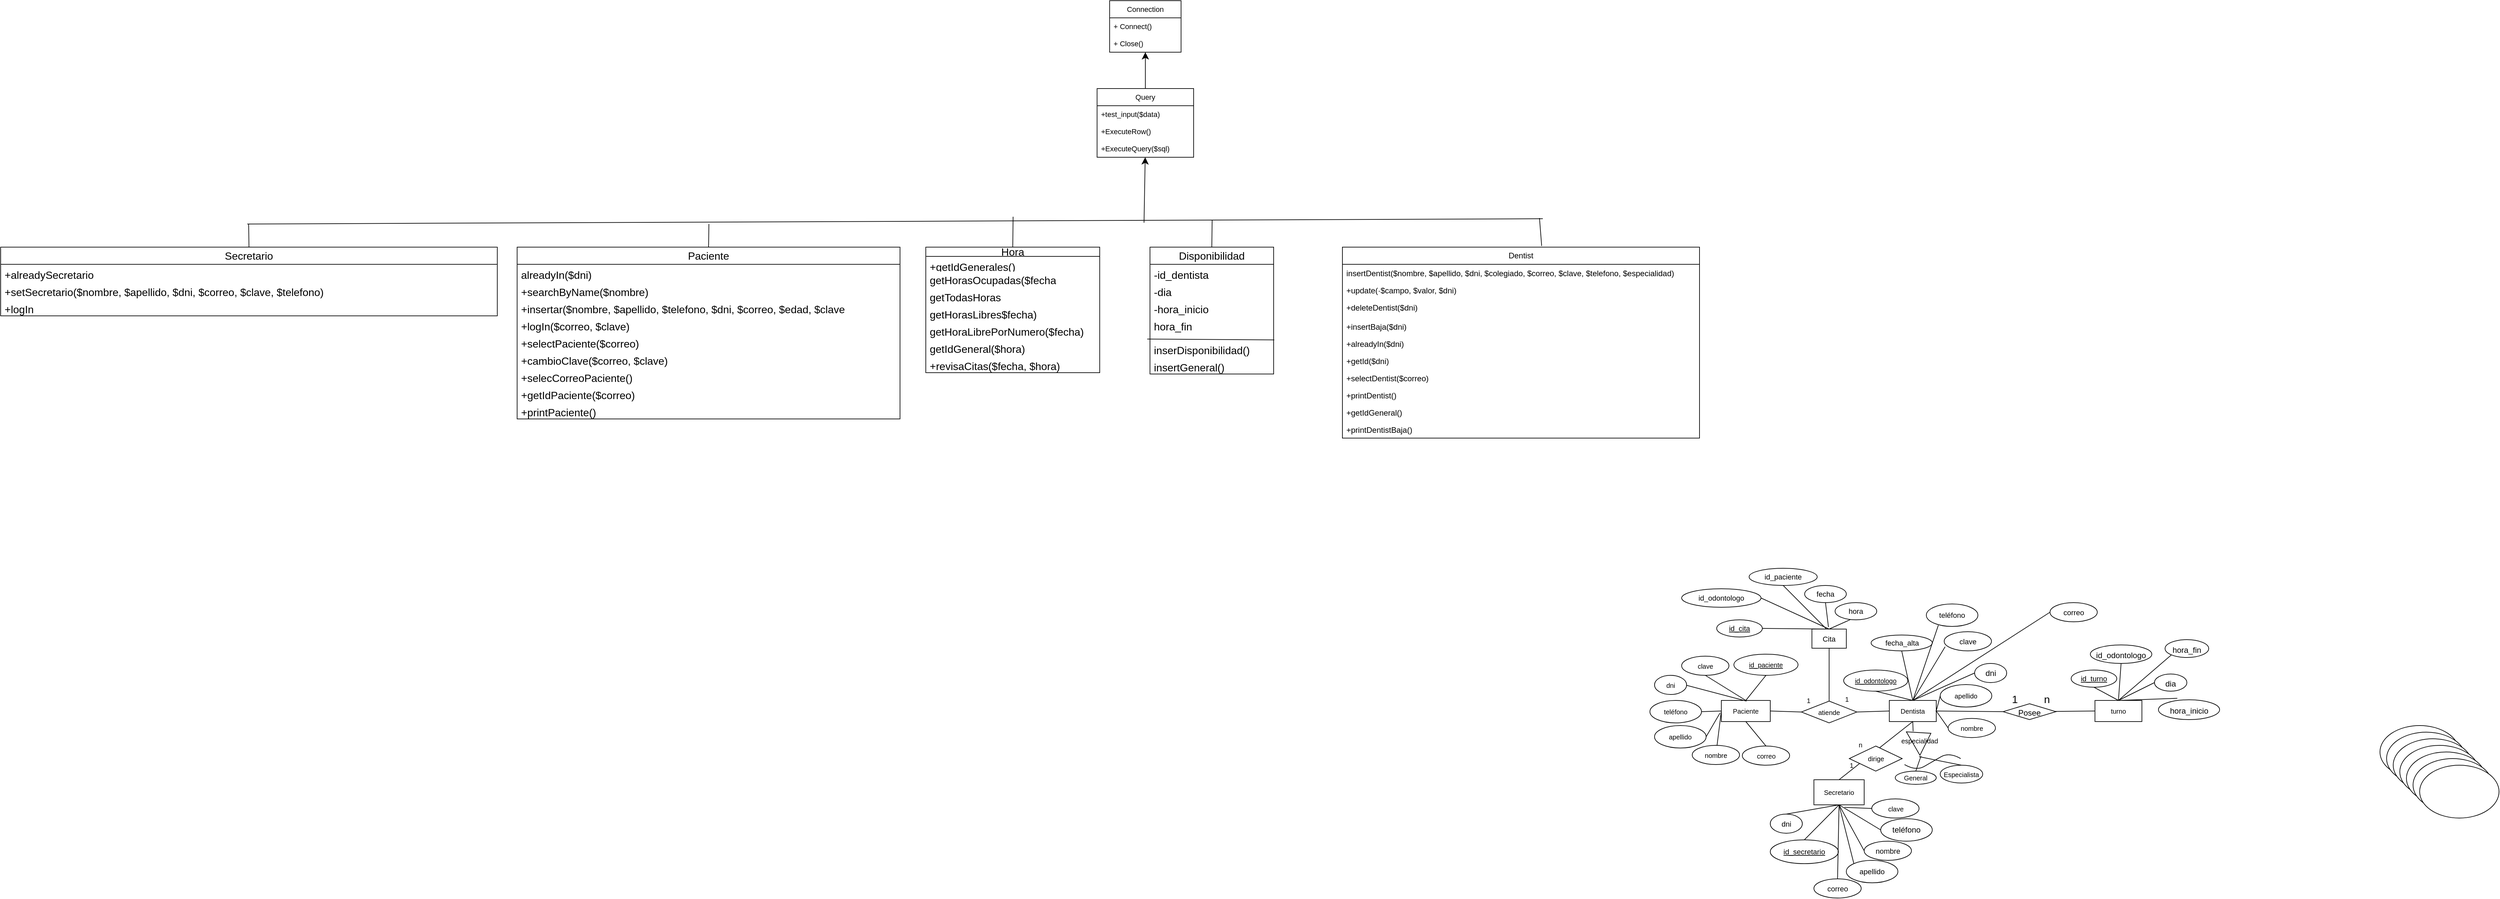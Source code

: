 <mxfile version="22.1.5" type="github">
  <diagram name="Página-1" id="dXkEAmuhtc81hldn1bWD">
    <mxGraphModel dx="6158" dy="2630" grid="0" gridSize="10" guides="1" tooltips="1" connect="1" arrows="1" fold="1" page="0" pageScale="1" pageWidth="827" pageHeight="1169" math="0" shadow="0">
      <root>
        <mxCell id="0" />
        <mxCell id="1" parent="0" />
        <mxCell id="ff2y66gLTxVi3Ad-EOBb-1" value="Paciente" style="rounded=0;whiteSpace=wrap;html=1;fontSize=10;" vertex="1" parent="1">
          <mxGeometry x="-792" y="122" width="74" height="32" as="geometry" />
        </mxCell>
        <mxCell id="ff2y66gLTxVi3Ad-EOBb-2" value="" style="ellipse;whiteSpace=wrap;html=1;fontSize=16;" vertex="1" parent="1">
          <mxGeometry x="204" y="160" width="120" height="80" as="geometry" />
        </mxCell>
        <mxCell id="ff2y66gLTxVi3Ad-EOBb-3" value="" style="ellipse;whiteSpace=wrap;html=1;fontSize=16;" vertex="1" parent="1">
          <mxGeometry x="214" y="170" width="120" height="80" as="geometry" />
        </mxCell>
        <mxCell id="ff2y66gLTxVi3Ad-EOBb-4" value="" style="ellipse;whiteSpace=wrap;html=1;fontSize=16;" vertex="1" parent="1">
          <mxGeometry x="224" y="180" width="120" height="80" as="geometry" />
        </mxCell>
        <mxCell id="ff2y66gLTxVi3Ad-EOBb-5" value="" style="ellipse;whiteSpace=wrap;html=1;fontSize=16;" vertex="1" parent="1">
          <mxGeometry x="234" y="190" width="120" height="80" as="geometry" />
        </mxCell>
        <mxCell id="ff2y66gLTxVi3Ad-EOBb-6" value="" style="ellipse;whiteSpace=wrap;html=1;fontSize=16;" vertex="1" parent="1">
          <mxGeometry x="244" y="200" width="120" height="80" as="geometry" />
        </mxCell>
        <mxCell id="ff2y66gLTxVi3Ad-EOBb-7" value="" style="ellipse;whiteSpace=wrap;html=1;fontSize=16;" vertex="1" parent="1">
          <mxGeometry x="254" y="210" width="120" height="80" as="geometry" />
        </mxCell>
        <mxCell id="ff2y66gLTxVi3Ad-EOBb-8" value="" style="ellipse;whiteSpace=wrap;html=1;fontSize=16;" vertex="1" parent="1">
          <mxGeometry x="264" y="220" width="120" height="80" as="geometry" />
        </mxCell>
        <mxCell id="ff2y66gLTxVi3Ad-EOBb-9" value="&lt;u style=&quot;font-size: 10px;&quot;&gt;id_paciente&lt;/u&gt;" style="ellipse;whiteSpace=wrap;html=1;fontSize=10;" vertex="1" parent="1">
          <mxGeometry x="-773" y="52" width="97" height="32" as="geometry" />
        </mxCell>
        <mxCell id="ff2y66gLTxVi3Ad-EOBb-10" value="" style="endArrow=none;html=1;rounded=0;fontSize=10;startSize=8;endSize=8;curved=1;entryX=0.5;entryY=1;entryDx=0;entryDy=0;exitX=0.5;exitY=0;exitDx=0;exitDy=0;" edge="1" parent="1" source="ff2y66gLTxVi3Ad-EOBb-1" target="ff2y66gLTxVi3Ad-EOBb-9">
          <mxGeometry width="50" height="50" relative="1" as="geometry">
            <mxPoint x="-686" y="228" as="sourcePoint" />
            <mxPoint x="-636" y="178" as="targetPoint" />
          </mxGeometry>
        </mxCell>
        <mxCell id="ff2y66gLTxVi3Ad-EOBb-11" value="apellido" style="ellipse;whiteSpace=wrap;html=1;fontSize=10;" vertex="1" parent="1">
          <mxGeometry x="-893" y="160" width="78" height="34" as="geometry" />
        </mxCell>
        <mxCell id="ff2y66gLTxVi3Ad-EOBb-12" value="nombre" style="ellipse;whiteSpace=wrap;html=1;fontSize=10;" vertex="1" parent="1">
          <mxGeometry x="-836" y="190" width="71.5" height="29" as="geometry" />
        </mxCell>
        <mxCell id="ff2y66gLTxVi3Ad-EOBb-13" value="teléfono" style="ellipse;whiteSpace=wrap;html=1;fontSize=10;" vertex="1" parent="1">
          <mxGeometry x="-900" y="122" width="78" height="34" as="geometry" />
        </mxCell>
        <mxCell id="ff2y66gLTxVi3Ad-EOBb-14" value="dni" style="ellipse;whiteSpace=wrap;html=1;fontSize=10;" vertex="1" parent="1">
          <mxGeometry x="-893" y="84" width="48.5" height="29" as="geometry" />
        </mxCell>
        <mxCell id="ff2y66gLTxVi3Ad-EOBb-15" value="clave" style="ellipse;whiteSpace=wrap;html=1;fontSize=10;" vertex="1" parent="1">
          <mxGeometry x="-852" y="55" width="71.5" height="29" as="geometry" />
        </mxCell>
        <mxCell id="ff2y66gLTxVi3Ad-EOBb-16" style="edgeStyle=none;curved=1;rounded=0;orthogonalLoop=1;jettySize=auto;html=1;exitX=0.5;exitY=0;exitDx=0;exitDy=0;fontSize=10;startSize=8;endSize=8;" edge="1" parent="1" source="ff2y66gLTxVi3Ad-EOBb-15" target="ff2y66gLTxVi3Ad-EOBb-15">
          <mxGeometry relative="1" as="geometry" />
        </mxCell>
        <mxCell id="ff2y66gLTxVi3Ad-EOBb-17" value="" style="endArrow=none;html=1;rounded=0;fontSize=10;startSize=8;endSize=8;curved=1;entryX=0.5;entryY=1;entryDx=0;entryDy=0;exitX=0.5;exitY=0;exitDx=0;exitDy=0;" edge="1" parent="1" source="ff2y66gLTxVi3Ad-EOBb-1" target="ff2y66gLTxVi3Ad-EOBb-15">
          <mxGeometry width="50" height="50" relative="1" as="geometry">
            <mxPoint x="-686" y="228" as="sourcePoint" />
            <mxPoint x="-636" y="178" as="targetPoint" />
          </mxGeometry>
        </mxCell>
        <mxCell id="ff2y66gLTxVi3Ad-EOBb-18" value="" style="endArrow=none;html=1;rounded=0;fontSize=10;startSize=8;endSize=8;curved=1;" edge="1" parent="1">
          <mxGeometry width="50" height="50" relative="1" as="geometry">
            <mxPoint x="-754" y="123" as="sourcePoint" />
            <mxPoint x="-845" y="99" as="targetPoint" />
          </mxGeometry>
        </mxCell>
        <mxCell id="ff2y66gLTxVi3Ad-EOBb-19" value="" style="endArrow=none;html=1;rounded=0;fontSize=10;startSize=8;endSize=8;curved=1;entryX=1;entryY=0.5;entryDx=0;entryDy=0;exitX=0;exitY=0.5;exitDx=0;exitDy=0;" edge="1" parent="1" source="ff2y66gLTxVi3Ad-EOBb-1" target="ff2y66gLTxVi3Ad-EOBb-13">
          <mxGeometry width="50" height="50" relative="1" as="geometry">
            <mxPoint x="-686" y="228" as="sourcePoint" />
            <mxPoint x="-636" y="178" as="targetPoint" />
          </mxGeometry>
        </mxCell>
        <mxCell id="ff2y66gLTxVi3Ad-EOBb-20" value="" style="endArrow=none;html=1;rounded=0;fontSize=10;startSize=8;endSize=8;curved=1;exitX=1;exitY=0.5;exitDx=0;exitDy=0;" edge="1" parent="1" source="ff2y66gLTxVi3Ad-EOBb-11">
          <mxGeometry width="50" height="50" relative="1" as="geometry">
            <mxPoint x="-686" y="228" as="sourcePoint" />
            <mxPoint x="-794" y="141" as="targetPoint" />
          </mxGeometry>
        </mxCell>
        <mxCell id="ff2y66gLTxVi3Ad-EOBb-21" value="" style="endArrow=none;html=1;rounded=0;fontSize=10;startSize=8;endSize=8;curved=1;entryX=0;entryY=0.5;entryDx=0;entryDy=0;" edge="1" parent="1" source="ff2y66gLTxVi3Ad-EOBb-12" target="ff2y66gLTxVi3Ad-EOBb-1">
          <mxGeometry width="50" height="50" relative="1" as="geometry">
            <mxPoint x="-686" y="228" as="sourcePoint" />
            <mxPoint x="-636" y="178" as="targetPoint" />
          </mxGeometry>
        </mxCell>
        <mxCell id="ff2y66gLTxVi3Ad-EOBb-22" value="" style="endArrow=none;html=1;rounded=0;fontSize=10;startSize=8;endSize=8;curved=1;exitX=1;exitY=0.5;exitDx=0;exitDy=0;entryX=0;entryY=0.5;entryDx=0;entryDy=0;" edge="1" parent="1" source="ff2y66gLTxVi3Ad-EOBb-43" target="ff2y66gLTxVi3Ad-EOBb-23">
          <mxGeometry width="50" height="50" relative="1" as="geometry">
            <mxPoint x="-686" y="228" as="sourcePoint" />
            <mxPoint x="-552" y="137" as="targetPoint" />
          </mxGeometry>
        </mxCell>
        <mxCell id="ff2y66gLTxVi3Ad-EOBb-23" value="Dentista" style="rounded=0;whiteSpace=wrap;html=1;fontSize=10;" vertex="1" parent="1">
          <mxGeometry x="-538" y="122" width="71" height="32" as="geometry" />
        </mxCell>
        <mxCell id="ff2y66gLTxVi3Ad-EOBb-24" value="&lt;u style=&quot;font-size: 10px;&quot;&gt;id_odontologo&lt;/u&gt;" style="ellipse;whiteSpace=wrap;html=1;fontSize=10;" vertex="1" parent="1">
          <mxGeometry x="-607" y="76" width="97" height="32" as="geometry" />
        </mxCell>
        <mxCell id="ff2y66gLTxVi3Ad-EOBb-25" value="nombre" style="ellipse;whiteSpace=wrap;html=1;fontSize=10;" vertex="1" parent="1">
          <mxGeometry x="-449" y="149.22" width="71.5" height="29" as="geometry" />
        </mxCell>
        <mxCell id="ff2y66gLTxVi3Ad-EOBb-26" value="apellido" style="ellipse;whiteSpace=wrap;html=1;fontSize=10;" vertex="1" parent="1">
          <mxGeometry x="-461" y="98" width="78" height="34" as="geometry" />
        </mxCell>
        <mxCell id="ff2y66gLTxVi3Ad-EOBb-27" value="dni" style="ellipse;whiteSpace=wrap;html=1;fontSize=12;" vertex="1" parent="1">
          <mxGeometry x="-409" y="66" width="48.5" height="29" as="geometry" />
        </mxCell>
        <mxCell id="ff2y66gLTxVi3Ad-EOBb-28" value="correo" style="ellipse;whiteSpace=wrap;html=1;fontSize=10;" vertex="1" parent="1">
          <mxGeometry x="-760.25" y="191" width="71.5" height="29" as="geometry" />
        </mxCell>
        <mxCell id="ff2y66gLTxVi3Ad-EOBb-29" value="correo" style="ellipse;whiteSpace=wrap;html=1;fontSize=11;" vertex="1" parent="1">
          <mxGeometry x="-295" y="-26" width="71.5" height="29" as="geometry" />
        </mxCell>
        <mxCell id="ff2y66gLTxVi3Ad-EOBb-30" value="" style="endArrow=none;html=1;rounded=0;fontSize=10;startSize=8;endSize=8;curved=1;entryX=0.5;entryY=1;entryDx=0;entryDy=0;exitX=0.5;exitY=0;exitDx=0;exitDy=0;" edge="1" parent="1" source="ff2y66gLTxVi3Ad-EOBb-28" target="ff2y66gLTxVi3Ad-EOBb-1">
          <mxGeometry width="50" height="50" relative="1" as="geometry">
            <mxPoint x="-635" y="228" as="sourcePoint" />
            <mxPoint x="-585" y="178" as="targetPoint" />
          </mxGeometry>
        </mxCell>
        <mxCell id="ff2y66gLTxVi3Ad-EOBb-31" value="clave" style="ellipse;whiteSpace=wrap;html=1;fontSize=11;" vertex="1" parent="1">
          <mxGeometry x="-455" y="18" width="71.5" height="29" as="geometry" />
        </mxCell>
        <mxCell id="ff2y66gLTxVi3Ad-EOBb-32" value="teléfono" style="ellipse;whiteSpace=wrap;html=1;fontSize=11;" vertex="1" parent="1">
          <mxGeometry x="-482" y="-24" width="78" height="34" as="geometry" />
        </mxCell>
        <mxCell id="ff2y66gLTxVi3Ad-EOBb-33" value="fecha_alta" style="ellipse;whiteSpace=wrap;html=1;fontSize=11;" vertex="1" parent="1">
          <mxGeometry x="-565.5" y="23" width="92.5" height="24" as="geometry" />
        </mxCell>
        <mxCell id="ff2y66gLTxVi3Ad-EOBb-34" style="edgeStyle=none;curved=1;rounded=0;orthogonalLoop=1;jettySize=auto;html=1;entryX=0.5;entryY=1;entryDx=0;entryDy=0;fontSize=11;startSize=8;endSize=8;" edge="1" parent="1" source="ff2y66gLTxVi3Ad-EOBb-32" target="ff2y66gLTxVi3Ad-EOBb-32">
          <mxGeometry relative="1" as="geometry" />
        </mxCell>
        <mxCell id="ff2y66gLTxVi3Ad-EOBb-35" value="" style="endArrow=none;html=1;rounded=0;fontSize=10;startSize=8;endSize=8;curved=1;entryX=0.5;entryY=1;entryDx=0;entryDy=0;exitX=0.5;exitY=0;exitDx=0;exitDy=0;" edge="1" parent="1" source="ff2y66gLTxVi3Ad-EOBb-23" target="ff2y66gLTxVi3Ad-EOBb-24">
          <mxGeometry width="50" height="50" relative="1" as="geometry">
            <mxPoint x="-635" y="228" as="sourcePoint" />
            <mxPoint x="-585" y="178" as="targetPoint" />
          </mxGeometry>
        </mxCell>
        <mxCell id="ff2y66gLTxVi3Ad-EOBb-36" value="" style="endArrow=none;html=1;rounded=0;fontSize=10;startSize=8;endSize=8;curved=1;entryX=0.5;entryY=1;entryDx=0;entryDy=0;exitX=0.5;exitY=0;exitDx=0;exitDy=0;" edge="1" parent="1" source="ff2y66gLTxVi3Ad-EOBb-23" target="ff2y66gLTxVi3Ad-EOBb-33">
          <mxGeometry width="50" height="50" relative="1" as="geometry">
            <mxPoint x="-635" y="228" as="sourcePoint" />
            <mxPoint x="-585" y="178" as="targetPoint" />
          </mxGeometry>
        </mxCell>
        <mxCell id="ff2y66gLTxVi3Ad-EOBb-37" value="" style="endArrow=none;html=1;rounded=0;fontSize=12;startSize=8;endSize=8;curved=1;entryX=0.233;entryY=0.947;entryDx=0;entryDy=0;entryPerimeter=0;exitX=0.5;exitY=0;exitDx=0;exitDy=0;" edge="1" parent="1" source="ff2y66gLTxVi3Ad-EOBb-23" target="ff2y66gLTxVi3Ad-EOBb-32">
          <mxGeometry width="50" height="50" relative="1" as="geometry">
            <mxPoint x="-635" y="228" as="sourcePoint" />
            <mxPoint x="-585" y="178" as="targetPoint" />
          </mxGeometry>
        </mxCell>
        <mxCell id="ff2y66gLTxVi3Ad-EOBb-38" value="" style="endArrow=none;html=1;rounded=0;fontSize=12;startSize=8;endSize=8;curved=1;entryX=0.02;entryY=0.786;entryDx=0;entryDy=0;entryPerimeter=0;exitX=0.5;exitY=0;exitDx=0;exitDy=0;" edge="1" parent="1" source="ff2y66gLTxVi3Ad-EOBb-23" target="ff2y66gLTxVi3Ad-EOBb-31">
          <mxGeometry width="50" height="50" relative="1" as="geometry">
            <mxPoint x="-635" y="228" as="sourcePoint" />
            <mxPoint x="-585" y="178" as="targetPoint" />
          </mxGeometry>
        </mxCell>
        <mxCell id="ff2y66gLTxVi3Ad-EOBb-39" value="" style="endArrow=none;html=1;rounded=0;fontSize=12;startSize=8;endSize=8;curved=1;entryX=0;entryY=0.5;entryDx=0;entryDy=0;exitX=0.5;exitY=0;exitDx=0;exitDy=0;" edge="1" parent="1" source="ff2y66gLTxVi3Ad-EOBb-23" target="ff2y66gLTxVi3Ad-EOBb-29">
          <mxGeometry width="50" height="50" relative="1" as="geometry">
            <mxPoint x="-635" y="228" as="sourcePoint" />
            <mxPoint x="-585" y="178" as="targetPoint" />
          </mxGeometry>
        </mxCell>
        <mxCell id="ff2y66gLTxVi3Ad-EOBb-40" value="" style="endArrow=none;html=1;rounded=0;fontSize=10;startSize=8;endSize=8;curved=1;entryX=0;entryY=0.5;entryDx=0;entryDy=0;exitX=0.5;exitY=0;exitDx=0;exitDy=0;" edge="1" parent="1" source="ff2y66gLTxVi3Ad-EOBb-23" target="ff2y66gLTxVi3Ad-EOBb-27">
          <mxGeometry width="50" height="50" relative="1" as="geometry">
            <mxPoint x="-635" y="228" as="sourcePoint" />
            <mxPoint x="-585" y="178" as="targetPoint" />
          </mxGeometry>
        </mxCell>
        <mxCell id="ff2y66gLTxVi3Ad-EOBb-41" value="" style="endArrow=none;html=1;rounded=0;fontSize=10;startSize=8;endSize=8;curved=1;entryX=0;entryY=0.5;entryDx=0;entryDy=0;exitX=1;exitY=0.5;exitDx=0;exitDy=0;" edge="1" parent="1" source="ff2y66gLTxVi3Ad-EOBb-23" target="ff2y66gLTxVi3Ad-EOBb-26">
          <mxGeometry width="50" height="50" relative="1" as="geometry">
            <mxPoint x="-635" y="228" as="sourcePoint" />
            <mxPoint x="-585" y="178" as="targetPoint" />
          </mxGeometry>
        </mxCell>
        <mxCell id="ff2y66gLTxVi3Ad-EOBb-42" value="" style="endArrow=none;html=1;rounded=0;fontSize=10;startSize=8;endSize=8;curved=1;entryX=0;entryY=0.5;entryDx=0;entryDy=0;exitX=1;exitY=0.5;exitDx=0;exitDy=0;" edge="1" parent="1" source="ff2y66gLTxVi3Ad-EOBb-23" target="ff2y66gLTxVi3Ad-EOBb-25">
          <mxGeometry width="50" height="50" relative="1" as="geometry">
            <mxPoint x="-635" y="228" as="sourcePoint" />
            <mxPoint x="-585" y="178" as="targetPoint" />
          </mxGeometry>
        </mxCell>
        <mxCell id="ff2y66gLTxVi3Ad-EOBb-44" value="" style="endArrow=none;html=1;rounded=0;fontSize=10;startSize=8;endSize=8;curved=1;exitX=1;exitY=0.5;exitDx=0;exitDy=0;entryX=0;entryY=0.5;entryDx=0;entryDy=0;" edge="1" parent="1" source="ff2y66gLTxVi3Ad-EOBb-1" target="ff2y66gLTxVi3Ad-EOBb-43">
          <mxGeometry width="50" height="50" relative="1" as="geometry">
            <mxPoint x="-718" y="138" as="sourcePoint" />
            <mxPoint x="-538" y="138" as="targetPoint" />
          </mxGeometry>
        </mxCell>
        <mxCell id="ff2y66gLTxVi3Ad-EOBb-43" value="atiende" style="rhombus;whiteSpace=wrap;html=1;fontSize=10;" vertex="1" parent="1">
          <mxGeometry x="-671" y="123" width="84" height="33" as="geometry" />
        </mxCell>
        <mxCell id="ff2y66gLTxVi3Ad-EOBb-45" value="1" style="text;html=1;strokeColor=none;fillColor=none;align=center;verticalAlign=middle;whiteSpace=wrap;rounded=0;fontSize=10;" vertex="1" parent="1">
          <mxGeometry x="-680" y="115" width="40" height="14" as="geometry" />
        </mxCell>
        <mxCell id="ff2y66gLTxVi3Ad-EOBb-47" value="1" style="text;html=1;strokeColor=none;fillColor=none;align=center;verticalAlign=middle;whiteSpace=wrap;rounded=0;fontSize=10;" vertex="1" parent="1">
          <mxGeometry x="-624" y="111" width="44" height="18" as="geometry" />
        </mxCell>
        <mxCell id="ff2y66gLTxVi3Ad-EOBb-48" value="" style="endArrow=none;html=1;rounded=0;fontSize=10;startSize=8;endSize=8;curved=1;entryX=0.5;entryY=1;entryDx=0;entryDy=0;exitX=0.296;exitY=0.109;exitDx=0;exitDy=0;exitPerimeter=0;" edge="1" parent="1" source="ff2y66gLTxVi3Ad-EOBb-49" target="ff2y66gLTxVi3Ad-EOBb-23">
          <mxGeometry width="50" height="50" relative="1" as="geometry">
            <mxPoint x="-502" y="180" as="sourcePoint" />
            <mxPoint x="-585" y="178" as="targetPoint" />
          </mxGeometry>
        </mxCell>
        <mxCell id="ff2y66gLTxVi3Ad-EOBb-49" value="" style="triangle;whiteSpace=wrap;html=1;fontSize=10;rotation=-30;" vertex="1" parent="1">
          <mxGeometry x="-504.0" y="159" width="31" height="41" as="geometry" />
        </mxCell>
        <mxCell id="ff2y66gLTxVi3Ad-EOBb-51" value="" style="endArrow=none;html=1;rounded=0;fontSize=10;startSize=8;endSize=8;curved=1;entryX=-0.071;entryY=1.03;entryDx=0;entryDy=0;entryPerimeter=0;exitX=0.5;exitY=0;exitDx=0;exitDy=0;" edge="1" parent="1" source="ff2y66gLTxVi3Ad-EOBb-55" target="ff2y66gLTxVi3Ad-EOBb-49">
          <mxGeometry width="50" height="50" relative="1" as="geometry">
            <mxPoint x="-486" y="246" as="sourcePoint" />
            <mxPoint x="-585" y="178" as="targetPoint" />
          </mxGeometry>
        </mxCell>
        <mxCell id="ff2y66gLTxVi3Ad-EOBb-54" value="General" style="ellipse;whiteSpace=wrap;html=1;fontSize=10;" vertex="1" parent="1">
          <mxGeometry x="-529" y="229" width="62" height="20" as="geometry" />
        </mxCell>
        <mxCell id="ff2y66gLTxVi3Ad-EOBb-57" value="" style="edgeStyle=isometricEdgeStyle;endArrow=none;html=1;elbow=vertical;rounded=0;fontSize=10;startSize=8;endSize=8;curved=1;" edge="1" parent="1">
          <mxGeometry width="50" height="100" relative="1" as="geometry">
            <mxPoint x="-430" y="210.02" as="sourcePoint" />
            <mxPoint x="-515" y="219.02" as="targetPoint" />
            <Array as="points" />
          </mxGeometry>
        </mxCell>
        <mxCell id="ff2y66gLTxVi3Ad-EOBb-58" value="especialidad" style="text;html=1;strokeColor=none;fillColor=none;align=center;verticalAlign=middle;whiteSpace=wrap;rounded=0;fontSize=10;" vertex="1" parent="1">
          <mxGeometry x="-535" y="174" width="86" height="17" as="geometry" />
        </mxCell>
        <mxCell id="ff2y66gLTxVi3Ad-EOBb-62" value="" style="endArrow=none;html=1;rounded=0;fontSize=12;startSize=8;endSize=8;curved=1;exitX=0.5;exitY=0;exitDx=0;exitDy=0;" edge="1" parent="1" source="ff2y66gLTxVi3Ad-EOBb-43">
          <mxGeometry width="50" height="50" relative="1" as="geometry">
            <mxPoint x="-635" y="228" as="sourcePoint" />
            <mxPoint x="-629" y="41" as="targetPoint" />
          </mxGeometry>
        </mxCell>
        <mxCell id="ff2y66gLTxVi3Ad-EOBb-63" value="Cita" style="rounded=0;whiteSpace=wrap;html=1;fontSize=11;" vertex="1" parent="1">
          <mxGeometry x="-655" y="14" width="52" height="29" as="geometry" />
        </mxCell>
        <mxCell id="ff2y66gLTxVi3Ad-EOBb-64" value="id_paciente" style="ellipse;whiteSpace=wrap;html=1;fontSize=11;" vertex="1" parent="1">
          <mxGeometry x="-750" y="-78" width="103" height="26" as="geometry" />
        </mxCell>
        <mxCell id="ff2y66gLTxVi3Ad-EOBb-65" value="id_odontologo" style="ellipse;whiteSpace=wrap;html=1;fontSize=11;" vertex="1" parent="1">
          <mxGeometry x="-852" y="-47" width="120" height="28" as="geometry" />
        </mxCell>
        <mxCell id="ff2y66gLTxVi3Ad-EOBb-66" value="&lt;u style=&quot;font-size: 11px;&quot;&gt;id_cita&lt;/u&gt;" style="ellipse;whiteSpace=wrap;html=1;fontSize=11;" vertex="1" parent="1">
          <mxGeometry x="-799" width="69" height="26" as="geometry" />
        </mxCell>
        <mxCell id="ff2y66gLTxVi3Ad-EOBb-67" value="fecha" style="ellipse;whiteSpace=wrap;html=1;fontSize=11;" vertex="1" parent="1">
          <mxGeometry x="-666" y="-52" width="63" height="26" as="geometry" />
        </mxCell>
        <mxCell id="ff2y66gLTxVi3Ad-EOBb-68" value="hora" style="ellipse;whiteSpace=wrap;html=1;fontSize=11;" vertex="1" parent="1">
          <mxGeometry x="-620" y="-26" width="63" height="26" as="geometry" />
        </mxCell>
        <mxCell id="ff2y66gLTxVi3Ad-EOBb-69" style="edgeStyle=none;curved=1;rounded=0;orthogonalLoop=1;jettySize=auto;html=1;exitX=0.5;exitY=1;exitDx=0;exitDy=0;fontSize=11;startSize=8;endSize=8;" edge="1" parent="1" source="ff2y66gLTxVi3Ad-EOBb-68" target="ff2y66gLTxVi3Ad-EOBb-68">
          <mxGeometry relative="1" as="geometry" />
        </mxCell>
        <mxCell id="ff2y66gLTxVi3Ad-EOBb-70" value="" style="endArrow=none;html=1;rounded=0;fontSize=11;startSize=8;endSize=8;curved=1;entryX=1;entryY=0.5;entryDx=0;entryDy=0;exitX=0.5;exitY=0;exitDx=0;exitDy=0;" edge="1" parent="1" source="ff2y66gLTxVi3Ad-EOBb-63" target="ff2y66gLTxVi3Ad-EOBb-66">
          <mxGeometry width="50" height="50" relative="1" as="geometry">
            <mxPoint x="-635" y="28" as="sourcePoint" />
            <mxPoint x="-585" y="-22" as="targetPoint" />
          </mxGeometry>
        </mxCell>
        <mxCell id="ff2y66gLTxVi3Ad-EOBb-71" value="" style="endArrow=none;html=1;rounded=0;fontSize=11;startSize=8;endSize=8;curved=1;entryX=1;entryY=0.5;entryDx=0;entryDy=0;exitX=0.5;exitY=0;exitDx=0;exitDy=0;" edge="1" parent="1" source="ff2y66gLTxVi3Ad-EOBb-63" target="ff2y66gLTxVi3Ad-EOBb-65">
          <mxGeometry width="50" height="50" relative="1" as="geometry">
            <mxPoint x="-635" y="28" as="sourcePoint" />
            <mxPoint x="-585" y="-22" as="targetPoint" />
          </mxGeometry>
        </mxCell>
        <mxCell id="ff2y66gLTxVi3Ad-EOBb-72" value="" style="endArrow=none;html=1;rounded=0;fontSize=11;startSize=8;endSize=8;curved=1;entryX=0.5;entryY=1;entryDx=0;entryDy=0;" edge="1" parent="1" target="ff2y66gLTxVi3Ad-EOBb-64">
          <mxGeometry width="50" height="50" relative="1" as="geometry">
            <mxPoint x="-633" y="14" as="sourcePoint" />
            <mxPoint x="-585" y="-22" as="targetPoint" />
          </mxGeometry>
        </mxCell>
        <mxCell id="ff2y66gLTxVi3Ad-EOBb-73" value="" style="endArrow=none;html=1;rounded=0;fontSize=11;startSize=8;endSize=8;curved=1;entryX=0.5;entryY=1;entryDx=0;entryDy=0;" edge="1" parent="1" target="ff2y66gLTxVi3Ad-EOBb-67">
          <mxGeometry width="50" height="50" relative="1" as="geometry">
            <mxPoint x="-630" y="11" as="sourcePoint" />
            <mxPoint x="-585" y="-22" as="targetPoint" />
          </mxGeometry>
        </mxCell>
        <mxCell id="ff2y66gLTxVi3Ad-EOBb-74" value="" style="endArrow=none;html=1;rounded=0;fontSize=11;startSize=8;endSize=8;curved=1;entryX=0.362;entryY=0.992;entryDx=0;entryDy=0;entryPerimeter=0;exitX=0.5;exitY=0;exitDx=0;exitDy=0;" edge="1" parent="1" source="ff2y66gLTxVi3Ad-EOBb-63" target="ff2y66gLTxVi3Ad-EOBb-68">
          <mxGeometry width="50" height="50" relative="1" as="geometry">
            <mxPoint x="-635" y="28" as="sourcePoint" />
            <mxPoint x="-585" y="-22" as="targetPoint" />
          </mxGeometry>
        </mxCell>
        <mxCell id="ff2y66gLTxVi3Ad-EOBb-76" value="Secretario" style="rounded=0;whiteSpace=wrap;html=1;fontSize=10;" vertex="1" parent="1">
          <mxGeometry x="-652" y="242" width="76" height="38" as="geometry" />
        </mxCell>
        <mxCell id="ff2y66gLTxVi3Ad-EOBb-77" value="" style="endArrow=none;html=1;rounded=0;fontSize=10;startSize=8;endSize=8;curved=1;entryX=0.5;entryY=1;entryDx=0;entryDy=0;exitX=0.5;exitY=0;exitDx=0;exitDy=0;" edge="1" parent="1" source="ff2y66gLTxVi3Ad-EOBb-76" target="ff2y66gLTxVi3Ad-EOBb-23">
          <mxGeometry width="50" height="50" relative="1" as="geometry">
            <mxPoint x="-502" y="313" as="sourcePoint" />
            <mxPoint x="-374" y="178" as="targetPoint" />
          </mxGeometry>
        </mxCell>
        <mxCell id="ff2y66gLTxVi3Ad-EOBb-78" value="dirige" style="rhombus;whiteSpace=wrap;html=1;fontSize=10;" vertex="1" parent="1">
          <mxGeometry x="-598.5" y="191" width="80" height="38" as="geometry" />
        </mxCell>
        <mxCell id="ff2y66gLTxVi3Ad-EOBb-80" value="n" style="text;html=1;strokeColor=none;fillColor=none;align=center;verticalAlign=middle;whiteSpace=wrap;rounded=0;fontSize=10;" vertex="1" parent="1">
          <mxGeometry x="-601" y="178.22" width="39" height="21.78" as="geometry" />
        </mxCell>
        <mxCell id="ff2y66gLTxVi3Ad-EOBb-82" value="1" style="text;html=1;strokeColor=none;fillColor=none;align=center;verticalAlign=middle;whiteSpace=wrap;rounded=0;fontSize=10;" vertex="1" parent="1">
          <mxGeometry x="-620" y="210" width="50" height="19" as="geometry" />
        </mxCell>
        <mxCell id="ff2y66gLTxVi3Ad-EOBb-84" value="id_secretario" style="ellipse;whiteSpace=wrap;html=1;fontSize=11;fontStyle=4" vertex="1" parent="1">
          <mxGeometry x="-718" y="333" width="103" height="36" as="geometry" />
        </mxCell>
        <mxCell id="ff2y66gLTxVi3Ad-EOBb-85" value="nombre" style="ellipse;whiteSpace=wrap;html=1;fontSize=11;" vertex="1" parent="1">
          <mxGeometry x="-576" y="335" width="71.5" height="29" as="geometry" />
        </mxCell>
        <mxCell id="ff2y66gLTxVi3Ad-EOBb-86" value="apellido" style="ellipse;whiteSpace=wrap;html=1;fontSize=11;" vertex="1" parent="1">
          <mxGeometry x="-603" y="364" width="78" height="34" as="geometry" />
        </mxCell>
        <mxCell id="ff2y66gLTxVi3Ad-EOBb-87" value="dni" style="ellipse;whiteSpace=wrap;html=1;fontSize=11;" vertex="1" parent="1">
          <mxGeometry x="-718" y="294" width="48.5" height="29" as="geometry" />
        </mxCell>
        <mxCell id="ff2y66gLTxVi3Ad-EOBb-88" value="correo" style="ellipse;whiteSpace=wrap;html=1;fontSize=11;" vertex="1" parent="1">
          <mxGeometry x="-652" y="392" width="71.5" height="29" as="geometry" />
        </mxCell>
        <mxCell id="ff2y66gLTxVi3Ad-EOBb-89" value="clave" style="ellipse;whiteSpace=wrap;html=1;fontSize=10;" vertex="1" parent="1">
          <mxGeometry x="-564.5" y="271" width="71.5" height="29" as="geometry" />
        </mxCell>
        <mxCell id="ff2y66gLTxVi3Ad-EOBb-90" value="teléfono" style="ellipse;whiteSpace=wrap;html=1;fontSize=12;" vertex="1" parent="1">
          <mxGeometry x="-551" y="301" width="78" height="34" as="geometry" />
        </mxCell>
        <mxCell id="ff2y66gLTxVi3Ad-EOBb-91" style="edgeStyle=none;curved=1;rounded=0;orthogonalLoop=1;jettySize=auto;html=1;exitX=0.5;exitY=1;exitDx=0;exitDy=0;fontSize=11;startSize=8;endSize=8;" edge="1" parent="1" source="ff2y66gLTxVi3Ad-EOBb-85" target="ff2y66gLTxVi3Ad-EOBb-85">
          <mxGeometry relative="1" as="geometry" />
        </mxCell>
        <mxCell id="ff2y66gLTxVi3Ad-EOBb-92" value="" style="endArrow=none;html=1;rounded=0;fontSize=12;startSize=8;endSize=8;curved=1;exitX=0.5;exitY=1;exitDx=0;exitDy=0;entryX=0.5;entryY=0;entryDx=0;entryDy=0;" edge="1" parent="1" source="ff2y66gLTxVi3Ad-EOBb-76" target="ff2y66gLTxVi3Ad-EOBb-84">
          <mxGeometry width="50" height="50" relative="1" as="geometry">
            <mxPoint x="-363" y="328" as="sourcePoint" />
            <mxPoint x="-313" y="278" as="targetPoint" />
          </mxGeometry>
        </mxCell>
        <mxCell id="ff2y66gLTxVi3Ad-EOBb-93" value="" style="endArrow=none;html=1;rounded=0;fontSize=12;startSize=8;endSize=8;curved=1;entryX=0.5;entryY=0;entryDx=0;entryDy=0;exitX=0.5;exitY=1;exitDx=0;exitDy=0;" edge="1" parent="1" source="ff2y66gLTxVi3Ad-EOBb-76" target="ff2y66gLTxVi3Ad-EOBb-87">
          <mxGeometry width="50" height="50" relative="1" as="geometry">
            <mxPoint x="-610" y="291" as="sourcePoint" />
            <mxPoint x="-313" y="278" as="targetPoint" />
          </mxGeometry>
        </mxCell>
        <mxCell id="ff2y66gLTxVi3Ad-EOBb-94" value="" style="endArrow=none;html=1;rounded=0;fontSize=12;startSize=8;endSize=8;curved=1;entryX=0.5;entryY=1;entryDx=0;entryDy=0;exitX=0.5;exitY=0;exitDx=0;exitDy=0;" edge="1" parent="1" source="ff2y66gLTxVi3Ad-EOBb-88" target="ff2y66gLTxVi3Ad-EOBb-76">
          <mxGeometry width="50" height="50" relative="1" as="geometry">
            <mxPoint x="-363" y="328" as="sourcePoint" />
            <mxPoint x="-313" y="278" as="targetPoint" />
          </mxGeometry>
        </mxCell>
        <mxCell id="ff2y66gLTxVi3Ad-EOBb-95" value="" style="endArrow=none;html=1;rounded=0;fontSize=12;startSize=8;endSize=8;curved=1;entryX=0.5;entryY=1;entryDx=0;entryDy=0;exitX=0;exitY=0;exitDx=0;exitDy=0;" edge="1" parent="1" source="ff2y66gLTxVi3Ad-EOBb-86" target="ff2y66gLTxVi3Ad-EOBb-76">
          <mxGeometry width="50" height="50" relative="1" as="geometry">
            <mxPoint x="-363" y="328" as="sourcePoint" />
            <mxPoint x="-313" y="278" as="targetPoint" />
          </mxGeometry>
        </mxCell>
        <mxCell id="ff2y66gLTxVi3Ad-EOBb-96" value="" style="endArrow=none;html=1;rounded=0;fontSize=12;startSize=8;endSize=8;curved=1;entryX=0.5;entryY=1;entryDx=0;entryDy=0;exitX=0;exitY=0.5;exitDx=0;exitDy=0;" edge="1" parent="1" source="ff2y66gLTxVi3Ad-EOBb-85" target="ff2y66gLTxVi3Ad-EOBb-76">
          <mxGeometry width="50" height="50" relative="1" as="geometry">
            <mxPoint x="-363" y="328" as="sourcePoint" />
            <mxPoint x="-313" y="278" as="targetPoint" />
          </mxGeometry>
        </mxCell>
        <mxCell id="ff2y66gLTxVi3Ad-EOBb-97" value="" style="endArrow=none;html=1;rounded=0;fontSize=12;startSize=8;endSize=8;curved=1;entryX=0.5;entryY=1;entryDx=0;entryDy=0;exitX=0;exitY=0.5;exitDx=0;exitDy=0;" edge="1" parent="1" source="ff2y66gLTxVi3Ad-EOBb-90" target="ff2y66gLTxVi3Ad-EOBb-76">
          <mxGeometry width="50" height="50" relative="1" as="geometry">
            <mxPoint x="-363" y="328" as="sourcePoint" />
            <mxPoint x="-313" y="278" as="targetPoint" />
          </mxGeometry>
        </mxCell>
        <mxCell id="ff2y66gLTxVi3Ad-EOBb-98" value="" style="endArrow=none;html=1;rounded=0;fontSize=10;startSize=8;endSize=8;curved=1;entryX=0.608;entryY=1.1;entryDx=0;entryDy=0;entryPerimeter=0;exitX=0;exitY=0.5;exitDx=0;exitDy=0;" edge="1" parent="1" source="ff2y66gLTxVi3Ad-EOBb-89" target="ff2y66gLTxVi3Ad-EOBb-76">
          <mxGeometry width="50" height="50" relative="1" as="geometry">
            <mxPoint x="-363" y="328" as="sourcePoint" />
            <mxPoint x="-313" y="278" as="targetPoint" />
          </mxGeometry>
        </mxCell>
        <mxCell id="ff2y66gLTxVi3Ad-EOBb-55" value="Especialista" style="ellipse;whiteSpace=wrap;html=1;fontSize=10;" vertex="1" parent="1">
          <mxGeometry x="-461" y="220" width="64.25" height="27" as="geometry" />
        </mxCell>
        <mxCell id="ff2y66gLTxVi3Ad-EOBb-101" value="" style="endArrow=none;html=1;rounded=0;fontSize=12;startSize=8;endSize=8;curved=1;exitX=0.5;exitY=0;exitDx=0;exitDy=0;" edge="1" parent="1" source="ff2y66gLTxVi3Ad-EOBb-54">
          <mxGeometry width="50" height="50" relative="1" as="geometry">
            <mxPoint x="-631" y="226" as="sourcePoint" />
            <mxPoint x="-490" y="206" as="targetPoint" />
          </mxGeometry>
        </mxCell>
        <mxCell id="ff2y66gLTxVi3Ad-EOBb-104" style="edgeStyle=none;curved=1;rounded=0;orthogonalLoop=1;jettySize=auto;html=1;exitX=0.5;exitY=0;exitDx=0;exitDy=0;fontSize=12;startSize=8;endSize=8;" edge="1" parent="1" source="ff2y66gLTxVi3Ad-EOBb-58" target="ff2y66gLTxVi3Ad-EOBb-58">
          <mxGeometry relative="1" as="geometry" />
        </mxCell>
        <mxCell id="ff2y66gLTxVi3Ad-EOBb-105" value="turno" style="rounded=0;whiteSpace=wrap;html=1;fontSize=10;" vertex="1" parent="1">
          <mxGeometry x="-227" y="122" width="71" height="32" as="geometry" />
        </mxCell>
        <mxCell id="ff2y66gLTxVi3Ad-EOBb-106" value="" style="endArrow=none;html=1;rounded=0;fontSize=12;startSize=8;endSize=8;curved=1;entryX=0;entryY=0.5;entryDx=0;entryDy=0;" edge="1" parent="1" source="ff2y66gLTxVi3Ad-EOBb-107" target="ff2y66gLTxVi3Ad-EOBb-105">
          <mxGeometry width="50" height="50" relative="1" as="geometry">
            <mxPoint x="-468" y="138" as="sourcePoint" />
            <mxPoint x="-581" y="176" as="targetPoint" />
          </mxGeometry>
        </mxCell>
        <mxCell id="ff2y66gLTxVi3Ad-EOBb-108" value="" style="endArrow=none;html=1;rounded=0;fontSize=12;startSize=8;endSize=8;curved=1;entryX=0;entryY=0.5;entryDx=0;entryDy=0;" edge="1" parent="1" target="ff2y66gLTxVi3Ad-EOBb-107">
          <mxGeometry width="50" height="50" relative="1" as="geometry">
            <mxPoint x="-468" y="138" as="sourcePoint" />
            <mxPoint x="-227" y="138" as="targetPoint" />
          </mxGeometry>
        </mxCell>
        <mxCell id="ff2y66gLTxVi3Ad-EOBb-107" value="&lt;font style=&quot;font-size: 12px;&quot;&gt;Posee&lt;/font&gt;" style="rhombus;whiteSpace=wrap;html=1;fontSize=16;" vertex="1" parent="1">
          <mxGeometry x="-366" y="127" width="80" height="24" as="geometry" />
        </mxCell>
        <mxCell id="ff2y66gLTxVi3Ad-EOBb-109" value="&lt;font style=&quot;font-size: 12px;&quot;&gt;id_odontologo&lt;/font&gt;" style="ellipse;whiteSpace=wrap;html=1;fontSize=16;" vertex="1" parent="1">
          <mxGeometry x="-234" y="38" width="93" height="28" as="geometry" />
        </mxCell>
        <mxCell id="ff2y66gLTxVi3Ad-EOBb-110" value="&lt;u style=&quot;font-size: 11px;&quot;&gt;id_turno&lt;/u&gt;" style="ellipse;whiteSpace=wrap;html=1;fontSize=11;" vertex="1" parent="1">
          <mxGeometry x="-263" y="76" width="69" height="26" as="geometry" />
        </mxCell>
        <mxCell id="ff2y66gLTxVi3Ad-EOBb-112" value="&lt;font style=&quot;font-size: 12px;&quot;&gt;dia&lt;/font&gt;" style="ellipse;whiteSpace=wrap;html=1;fontSize=16;" vertex="1" parent="1">
          <mxGeometry x="-137" y="82" width="49" height="26" as="geometry" />
        </mxCell>
        <mxCell id="ff2y66gLTxVi3Ad-EOBb-113" value="&lt;font style=&quot;font-size: 12px;&quot;&gt;hora_inicio&lt;/font&gt;" style="ellipse;whiteSpace=wrap;html=1;fontSize=16;" vertex="1" parent="1">
          <mxGeometry x="-131" y="121" width="92.5" height="30" as="geometry" />
        </mxCell>
        <mxCell id="ff2y66gLTxVi3Ad-EOBb-114" value="&lt;font style=&quot;font-size: 12px;&quot;&gt;hora_fin&lt;/font&gt;" style="ellipse;whiteSpace=wrap;html=1;fontSize=16;" vertex="1" parent="1">
          <mxGeometry x="-121" y="30" width="66" height="27" as="geometry" />
        </mxCell>
        <mxCell id="ff2y66gLTxVi3Ad-EOBb-115" value="" style="endArrow=none;html=1;rounded=0;fontSize=12;startSize=8;endSize=8;curved=1;entryX=0.5;entryY=1;entryDx=0;entryDy=0;exitX=0.5;exitY=0;exitDx=0;exitDy=0;" edge="1" parent="1" source="ff2y66gLTxVi3Ad-EOBb-105" target="ff2y66gLTxVi3Ad-EOBb-110">
          <mxGeometry width="50" height="50" relative="1" as="geometry">
            <mxPoint x="-421" y="226" as="sourcePoint" />
            <mxPoint x="-371" y="176" as="targetPoint" />
          </mxGeometry>
        </mxCell>
        <mxCell id="ff2y66gLTxVi3Ad-EOBb-116" value="" style="endArrow=none;html=1;rounded=0;fontSize=12;startSize=8;endSize=8;curved=1;exitX=0.5;exitY=0;exitDx=0;exitDy=0;entryX=0;entryY=0.5;entryDx=0;entryDy=0;" edge="1" parent="1" source="ff2y66gLTxVi3Ad-EOBb-105" target="ff2y66gLTxVi3Ad-EOBb-112">
          <mxGeometry width="50" height="50" relative="1" as="geometry">
            <mxPoint x="-421" y="226" as="sourcePoint" />
            <mxPoint x="-371" y="176" as="targetPoint" />
          </mxGeometry>
        </mxCell>
        <mxCell id="ff2y66gLTxVi3Ad-EOBb-117" value="" style="endArrow=none;html=1;rounded=0;fontSize=12;startSize=8;endSize=8;curved=1;entryX=0.5;entryY=1;entryDx=0;entryDy=0;exitX=0.5;exitY=0;exitDx=0;exitDy=0;" edge="1" parent="1" source="ff2y66gLTxVi3Ad-EOBb-105" target="ff2y66gLTxVi3Ad-EOBb-109">
          <mxGeometry width="50" height="50" relative="1" as="geometry">
            <mxPoint x="-421" y="226" as="sourcePoint" />
            <mxPoint x="-371" y="176" as="targetPoint" />
          </mxGeometry>
        </mxCell>
        <mxCell id="ff2y66gLTxVi3Ad-EOBb-118" value="" style="endArrow=none;html=1;rounded=0;fontSize=12;startSize=8;endSize=8;curved=1;entryX=0.5;entryY=0;entryDx=0;entryDy=0;exitX=0.309;exitY=-0.077;exitDx=0;exitDy=0;exitPerimeter=0;" edge="1" parent="1" source="ff2y66gLTxVi3Ad-EOBb-113" target="ff2y66gLTxVi3Ad-EOBb-105">
          <mxGeometry width="50" height="50" relative="1" as="geometry">
            <mxPoint x="-421" y="226" as="sourcePoint" />
            <mxPoint x="-371" y="176" as="targetPoint" />
          </mxGeometry>
        </mxCell>
        <mxCell id="ff2y66gLTxVi3Ad-EOBb-119" value="" style="endArrow=none;html=1;rounded=0;fontSize=12;startSize=8;endSize=8;curved=1;entryX=0;entryY=1;entryDx=0;entryDy=0;exitX=0.5;exitY=0;exitDx=0;exitDy=0;" edge="1" parent="1" source="ff2y66gLTxVi3Ad-EOBb-105" target="ff2y66gLTxVi3Ad-EOBb-114">
          <mxGeometry width="50" height="50" relative="1" as="geometry">
            <mxPoint x="-421" y="226" as="sourcePoint" />
            <mxPoint x="-381" y="188" as="targetPoint" />
          </mxGeometry>
        </mxCell>
        <mxCell id="ff2y66gLTxVi3Ad-EOBb-120" value="1" style="text;html=1;strokeColor=none;fillColor=none;align=center;verticalAlign=middle;whiteSpace=wrap;rounded=0;fontSize=16;" vertex="1" parent="1">
          <mxGeometry x="-360.5" y="113" width="24" height="14" as="geometry" />
        </mxCell>
        <mxCell id="ff2y66gLTxVi3Ad-EOBb-121" value="n" style="text;html=1;strokeColor=none;fillColor=none;align=center;verticalAlign=middle;whiteSpace=wrap;rounded=0;fontSize=16;" vertex="1" parent="1">
          <mxGeometry x="-313" y="111" width="27" height="18" as="geometry" />
        </mxCell>
        <mxCell id="ff2y66gLTxVi3Ad-EOBb-158" value="" style="edgeStyle=none;curved=1;rounded=0;orthogonalLoop=1;jettySize=auto;html=1;fontSize=12;startSize=8;endSize=8;" edge="1" parent="1" source="ff2y66gLTxVi3Ad-EOBb-127" target="ff2y66gLTxVi3Ad-EOBb-153">
          <mxGeometry relative="1" as="geometry" />
        </mxCell>
        <mxCell id="ff2y66gLTxVi3Ad-EOBb-127" value="Query" style="swimlane;fontStyle=0;childLayout=stackLayout;horizontal=1;startSize=26;fillColor=none;horizontalStack=0;resizeParent=1;resizeParentMax=0;resizeLast=0;collapsible=1;marginBottom=0;whiteSpace=wrap;html=1;fontSize=11;" vertex="1" parent="1">
          <mxGeometry x="-1736" y="-804" width="146" height="104" as="geometry" />
        </mxCell>
        <mxCell id="ff2y66gLTxVi3Ad-EOBb-128" value="+test_input($data)" style="text;strokeColor=none;fillColor=none;align=left;verticalAlign=top;spacingLeft=4;spacingRight=4;overflow=hidden;rotatable=0;points=[[0,0.5],[1,0.5]];portConstraint=eastwest;whiteSpace=wrap;html=1;fontSize=11;" vertex="1" parent="ff2y66gLTxVi3Ad-EOBb-127">
          <mxGeometry y="26" width="146" height="26" as="geometry" />
        </mxCell>
        <mxCell id="ff2y66gLTxVi3Ad-EOBb-129" value="+ExecuteRow()" style="text;strokeColor=none;fillColor=none;align=left;verticalAlign=top;spacingLeft=4;spacingRight=4;overflow=hidden;rotatable=0;points=[[0,0.5],[1,0.5]];portConstraint=eastwest;whiteSpace=wrap;html=1;fontSize=11;" vertex="1" parent="ff2y66gLTxVi3Ad-EOBb-127">
          <mxGeometry y="52" width="146" height="26" as="geometry" />
        </mxCell>
        <mxCell id="ff2y66gLTxVi3Ad-EOBb-130" value="+ExecuteQuery($sql)" style="text;strokeColor=none;fillColor=none;align=left;verticalAlign=top;spacingLeft=4;spacingRight=4;overflow=hidden;rotatable=0;points=[[0,0.5],[1,0.5]];portConstraint=eastwest;whiteSpace=wrap;html=1;fontSize=11;" vertex="1" parent="ff2y66gLTxVi3Ad-EOBb-127">
          <mxGeometry y="78" width="146" height="26" as="geometry" />
        </mxCell>
        <mxCell id="ff2y66gLTxVi3Ad-EOBb-131" value="Disponibilidad" style="swimlane;fontStyle=0;childLayout=stackLayout;horizontal=1;startSize=26;fillColor=none;horizontalStack=0;resizeParent=1;resizeParentMax=0;resizeLast=0;collapsible=1;marginBottom=0;whiteSpace=wrap;html=1;fontSize=16;" vertex="1" parent="1">
          <mxGeometry x="-1656" y="-564" width="187" height="192" as="geometry" />
        </mxCell>
        <mxCell id="ff2y66gLTxVi3Ad-EOBb-132" value="-id_dentista" style="text;strokeColor=none;fillColor=none;align=left;verticalAlign=top;spacingLeft=4;spacingRight=4;overflow=hidden;rotatable=0;points=[[0,0.5],[1,0.5]];portConstraint=eastwest;whiteSpace=wrap;html=1;fontSize=16;" vertex="1" parent="ff2y66gLTxVi3Ad-EOBb-131">
          <mxGeometry y="26" width="187" height="26" as="geometry" />
        </mxCell>
        <mxCell id="ff2y66gLTxVi3Ad-EOBb-133" value="-dia" style="text;strokeColor=none;fillColor=none;align=left;verticalAlign=top;spacingLeft=4;spacingRight=4;overflow=hidden;rotatable=0;points=[[0,0.5],[1,0.5]];portConstraint=eastwest;whiteSpace=wrap;html=1;fontSize=16;" vertex="1" parent="ff2y66gLTxVi3Ad-EOBb-131">
          <mxGeometry y="52" width="187" height="26" as="geometry" />
        </mxCell>
        <mxCell id="ff2y66gLTxVi3Ad-EOBb-134" value="-hora_inicio" style="text;strokeColor=none;fillColor=none;align=left;verticalAlign=top;spacingLeft=4;spacingRight=4;overflow=hidden;rotatable=0;points=[[0,0.5],[1,0.5]];portConstraint=eastwest;whiteSpace=wrap;html=1;fontSize=16;" vertex="1" parent="ff2y66gLTxVi3Ad-EOBb-131">
          <mxGeometry y="78" width="187" height="26" as="geometry" />
        </mxCell>
        <mxCell id="ff2y66gLTxVi3Ad-EOBb-168" value="hora_fin" style="text;strokeColor=none;fillColor=none;align=left;verticalAlign=top;spacingLeft=4;spacingRight=4;overflow=hidden;rotatable=0;points=[[0,0.5],[1,0.5]];portConstraint=eastwest;whiteSpace=wrap;html=1;fontSize=16;" vertex="1" parent="ff2y66gLTxVi3Ad-EOBb-131">
          <mxGeometry y="104" width="187" height="36" as="geometry" />
        </mxCell>
        <mxCell id="ff2y66gLTxVi3Ad-EOBb-169" value="inserDisponibilidad()" style="text;strokeColor=none;fillColor=none;align=left;verticalAlign=top;spacingLeft=4;spacingRight=4;overflow=hidden;rotatable=0;points=[[0,0.5],[1,0.5]];portConstraint=eastwest;whiteSpace=wrap;html=1;fontSize=16;" vertex="1" parent="ff2y66gLTxVi3Ad-EOBb-131">
          <mxGeometry y="140" width="187" height="26" as="geometry" />
        </mxCell>
        <mxCell id="ff2y66gLTxVi3Ad-EOBb-171" value="insertGeneral()" style="text;strokeColor=none;fillColor=none;align=left;verticalAlign=top;spacingLeft=4;spacingRight=4;overflow=hidden;rotatable=0;points=[[0,0.5],[1,0.5]];portConstraint=eastwest;whiteSpace=wrap;html=1;fontSize=16;" vertex="1" parent="ff2y66gLTxVi3Ad-EOBb-131">
          <mxGeometry y="166" width="187" height="26" as="geometry" />
        </mxCell>
        <mxCell id="ff2y66gLTxVi3Ad-EOBb-176" value="" style="endArrow=none;html=1;rounded=0;fontSize=12;startSize=8;endSize=8;curved=1;entryX=1.005;entryY=0.016;entryDx=0;entryDy=0;entryPerimeter=0;exitX=-0.022;exitY=-0.034;exitDx=0;exitDy=0;exitPerimeter=0;" edge="1" parent="ff2y66gLTxVi3Ad-EOBb-131" source="ff2y66gLTxVi3Ad-EOBb-169" target="ff2y66gLTxVi3Ad-EOBb-169">
          <mxGeometry width="50" height="50" relative="1" as="geometry">
            <mxPoint x="54" y="147" as="sourcePoint" />
            <mxPoint x="-90" y="-136" as="targetPoint" />
          </mxGeometry>
        </mxCell>
        <mxCell id="ff2y66gLTxVi3Ad-EOBb-135" value="Secretario" style="swimlane;fontStyle=0;childLayout=stackLayout;horizontal=1;startSize=26;fillColor=none;horizontalStack=0;resizeParent=1;resizeParentMax=0;resizeLast=0;collapsible=1;marginBottom=0;whiteSpace=wrap;html=1;fontSize=16;" vertex="1" parent="1">
          <mxGeometry x="-3394" y="-564" width="751" height="104" as="geometry" />
        </mxCell>
        <mxCell id="ff2y66gLTxVi3Ad-EOBb-136" value="+alreadySecretario" style="text;strokeColor=none;fillColor=none;align=left;verticalAlign=top;spacingLeft=4;spacingRight=4;overflow=hidden;rotatable=0;points=[[0,0.5],[1,0.5]];portConstraint=eastwest;whiteSpace=wrap;html=1;fontSize=16;" vertex="1" parent="ff2y66gLTxVi3Ad-EOBb-135">
          <mxGeometry y="26" width="751" height="26" as="geometry" />
        </mxCell>
        <mxCell id="ff2y66gLTxVi3Ad-EOBb-137" value="+setSecretario($nombre, $apellido, $dni, $correo, $clave, $telefono)" style="text;strokeColor=none;fillColor=none;align=left;verticalAlign=top;spacingLeft=4;spacingRight=4;overflow=hidden;rotatable=0;points=[[0,0.5],[1,0.5]];portConstraint=eastwest;whiteSpace=wrap;html=1;fontSize=16;" vertex="1" parent="ff2y66gLTxVi3Ad-EOBb-135">
          <mxGeometry y="52" width="751" height="26" as="geometry" />
        </mxCell>
        <mxCell id="ff2y66gLTxVi3Ad-EOBb-138" value="+logIn" style="text;strokeColor=none;fillColor=none;align=left;verticalAlign=top;spacingLeft=4;spacingRight=4;overflow=hidden;rotatable=0;points=[[0,0.5],[1,0.5]];portConstraint=eastwest;whiteSpace=wrap;html=1;fontSize=16;" vertex="1" parent="ff2y66gLTxVi3Ad-EOBb-135">
          <mxGeometry y="78" width="751" height="26" as="geometry" />
        </mxCell>
        <mxCell id="ff2y66gLTxVi3Ad-EOBb-139" value="Paciente" style="swimlane;fontStyle=0;childLayout=stackLayout;horizontal=1;startSize=26;fillColor=none;horizontalStack=0;resizeParent=1;resizeParentMax=0;resizeLast=0;collapsible=1;marginBottom=0;whiteSpace=wrap;html=1;fontSize=16;" vertex="1" parent="1">
          <mxGeometry x="-2613" y="-564" width="579" height="260" as="geometry" />
        </mxCell>
        <mxCell id="ff2y66gLTxVi3Ad-EOBb-140" value="alreadyIn($dni)" style="text;strokeColor=none;fillColor=none;align=left;verticalAlign=top;spacingLeft=4;spacingRight=4;overflow=hidden;rotatable=0;points=[[0,0.5],[1,0.5]];portConstraint=eastwest;whiteSpace=wrap;html=1;fontSize=16;" vertex="1" parent="ff2y66gLTxVi3Ad-EOBb-139">
          <mxGeometry y="26" width="579" height="26" as="geometry" />
        </mxCell>
        <mxCell id="ff2y66gLTxVi3Ad-EOBb-141" value="+searchByName($nombre)" style="text;strokeColor=none;fillColor=none;align=left;verticalAlign=top;spacingLeft=4;spacingRight=4;overflow=hidden;rotatable=0;points=[[0,0.5],[1,0.5]];portConstraint=eastwest;whiteSpace=wrap;html=1;fontSize=16;" vertex="1" parent="ff2y66gLTxVi3Ad-EOBb-139">
          <mxGeometry y="52" width="579" height="26" as="geometry" />
        </mxCell>
        <mxCell id="ff2y66gLTxVi3Ad-EOBb-142" value="+insertar($nombre, $apellido, $telefono, $dni, $correo, $edad, $clave" style="text;strokeColor=none;fillColor=none;align=left;verticalAlign=top;spacingLeft=4;spacingRight=4;overflow=hidden;rotatable=0;points=[[0,0.5],[1,0.5]];portConstraint=eastwest;whiteSpace=wrap;html=1;fontSize=16;" vertex="1" parent="ff2y66gLTxVi3Ad-EOBb-139">
          <mxGeometry y="78" width="579" height="26" as="geometry" />
        </mxCell>
        <mxCell id="ff2y66gLTxVi3Ad-EOBb-182" value="+logIn($correo, $clave)" style="text;strokeColor=none;fillColor=none;align=left;verticalAlign=top;spacingLeft=4;spacingRight=4;overflow=hidden;rotatable=0;points=[[0,0.5],[1,0.5]];portConstraint=eastwest;whiteSpace=wrap;html=1;fontSize=16;" vertex="1" parent="ff2y66gLTxVi3Ad-EOBb-139">
          <mxGeometry y="104" width="579" height="26" as="geometry" />
        </mxCell>
        <mxCell id="ff2y66gLTxVi3Ad-EOBb-183" value="+selectPaciente($correo)" style="text;strokeColor=none;fillColor=none;align=left;verticalAlign=top;spacingLeft=4;spacingRight=4;overflow=hidden;rotatable=0;points=[[0,0.5],[1,0.5]];portConstraint=eastwest;whiteSpace=wrap;html=1;fontSize=16;" vertex="1" parent="ff2y66gLTxVi3Ad-EOBb-139">
          <mxGeometry y="130" width="579" height="26" as="geometry" />
        </mxCell>
        <mxCell id="ff2y66gLTxVi3Ad-EOBb-184" value="+cambioClave($correo, $clave)" style="text;strokeColor=none;fillColor=none;align=left;verticalAlign=top;spacingLeft=4;spacingRight=4;overflow=hidden;rotatable=0;points=[[0,0.5],[1,0.5]];portConstraint=eastwest;whiteSpace=wrap;html=1;fontSize=16;" vertex="1" parent="ff2y66gLTxVi3Ad-EOBb-139">
          <mxGeometry y="156" width="579" height="26" as="geometry" />
        </mxCell>
        <mxCell id="ff2y66gLTxVi3Ad-EOBb-185" value="+selecCorreoPaciente()" style="text;strokeColor=none;fillColor=none;align=left;verticalAlign=top;spacingLeft=4;spacingRight=4;overflow=hidden;rotatable=0;points=[[0,0.5],[1,0.5]];portConstraint=eastwest;whiteSpace=wrap;html=1;fontSize=16;" vertex="1" parent="ff2y66gLTxVi3Ad-EOBb-139">
          <mxGeometry y="182" width="579" height="26" as="geometry" />
        </mxCell>
        <mxCell id="ff2y66gLTxVi3Ad-EOBb-186" value="+getIdPaciente($correo)" style="text;strokeColor=none;fillColor=none;align=left;verticalAlign=top;spacingLeft=4;spacingRight=4;overflow=hidden;rotatable=0;points=[[0,0.5],[1,0.5]];portConstraint=eastwest;whiteSpace=wrap;html=1;fontSize=16;" vertex="1" parent="ff2y66gLTxVi3Ad-EOBb-139">
          <mxGeometry y="208" width="579" height="26" as="geometry" />
        </mxCell>
        <mxCell id="ff2y66gLTxVi3Ad-EOBb-187" value="+printPaciente()" style="text;strokeColor=none;fillColor=none;align=left;verticalAlign=top;spacingLeft=4;spacingRight=4;overflow=hidden;rotatable=0;points=[[0,0.5],[1,0.5]];portConstraint=eastwest;whiteSpace=wrap;html=1;fontSize=16;" vertex="1" parent="ff2y66gLTxVi3Ad-EOBb-139">
          <mxGeometry y="234" width="579" height="26" as="geometry" />
        </mxCell>
        <mxCell id="ff2y66gLTxVi3Ad-EOBb-143" value="Dentist" style="swimlane;fontStyle=0;childLayout=stackLayout;horizontal=1;startSize=26;fillColor=none;horizontalStack=0;resizeParent=1;resizeParentMax=0;resizeLast=0;collapsible=1;marginBottom=0;whiteSpace=wrap;html=1;fontSize=12;" vertex="1" parent="1">
          <mxGeometry x="-1365" y="-564" width="540" height="289" as="geometry" />
        </mxCell>
        <mxCell id="ff2y66gLTxVi3Ad-EOBb-144" value="insertDentist($nombre, $apellido, $dni, $colegiado, $correo, $clave, $telefono, $especialidad)" style="text;strokeColor=none;fillColor=none;align=left;verticalAlign=top;spacingLeft=4;spacingRight=4;overflow=hidden;rotatable=0;points=[[0,0.5],[1,0.5]];portConstraint=eastwest;whiteSpace=wrap;html=1;fontSize=12;" vertex="1" parent="ff2y66gLTxVi3Ad-EOBb-143">
          <mxGeometry y="26" width="540" height="26" as="geometry" />
        </mxCell>
        <mxCell id="ff2y66gLTxVi3Ad-EOBb-145" value="+update(·$campo, $valor, $dni)" style="text;strokeColor=none;fillColor=none;align=left;verticalAlign=top;spacingLeft=4;spacingRight=4;overflow=hidden;rotatable=0;points=[[0,0.5],[1,0.5]];portConstraint=eastwest;whiteSpace=wrap;html=1;fontSize=12;" vertex="1" parent="ff2y66gLTxVi3Ad-EOBb-143">
          <mxGeometry y="52" width="540" height="26" as="geometry" />
        </mxCell>
        <mxCell id="ff2y66gLTxVi3Ad-EOBb-146" value="+deleteDentist($dni)" style="text;strokeColor=none;fillColor=none;align=left;verticalAlign=top;spacingLeft=4;spacingRight=4;overflow=hidden;rotatable=0;points=[[0,0.5],[1,0.5]];portConstraint=eastwest;whiteSpace=wrap;html=1;fontSize=12;" vertex="1" parent="ff2y66gLTxVi3Ad-EOBb-143">
          <mxGeometry y="78" width="540" height="29" as="geometry" />
        </mxCell>
        <mxCell id="ff2y66gLTxVi3Ad-EOBb-159" value="+insertBaja($dni)" style="text;strokeColor=none;fillColor=none;align=left;verticalAlign=top;spacingLeft=4;spacingRight=4;overflow=hidden;rotatable=0;points=[[0,0.5],[1,0.5]];portConstraint=eastwest;whiteSpace=wrap;html=1;fontSize=12;" vertex="1" parent="ff2y66gLTxVi3Ad-EOBb-143">
          <mxGeometry y="107" width="540" height="26" as="geometry" />
        </mxCell>
        <mxCell id="ff2y66gLTxVi3Ad-EOBb-160" value="+alreadyIn($dni)" style="text;strokeColor=none;fillColor=none;align=left;verticalAlign=top;spacingLeft=4;spacingRight=4;overflow=hidden;rotatable=0;points=[[0,0.5],[1,0.5]];portConstraint=eastwest;whiteSpace=wrap;html=1;fontSize=12;" vertex="1" parent="ff2y66gLTxVi3Ad-EOBb-143">
          <mxGeometry y="133" width="540" height="26" as="geometry" />
        </mxCell>
        <mxCell id="ff2y66gLTxVi3Ad-EOBb-161" value="+getId($dni)" style="text;strokeColor=none;fillColor=none;align=left;verticalAlign=top;spacingLeft=4;spacingRight=4;overflow=hidden;rotatable=0;points=[[0,0.5],[1,0.5]];portConstraint=eastwest;whiteSpace=wrap;html=1;fontSize=12;" vertex="1" parent="ff2y66gLTxVi3Ad-EOBb-143">
          <mxGeometry y="159" width="540" height="26" as="geometry" />
        </mxCell>
        <mxCell id="ff2y66gLTxVi3Ad-EOBb-162" value="+selectDentist($correo)" style="text;strokeColor=none;fillColor=none;align=left;verticalAlign=top;spacingLeft=4;spacingRight=4;overflow=hidden;rotatable=0;points=[[0,0.5],[1,0.5]];portConstraint=eastwest;whiteSpace=wrap;html=1;fontSize=12;" vertex="1" parent="ff2y66gLTxVi3Ad-EOBb-143">
          <mxGeometry y="185" width="540" height="26" as="geometry" />
        </mxCell>
        <mxCell id="ff2y66gLTxVi3Ad-EOBb-163" value="+printDentist()" style="text;strokeColor=none;fillColor=none;align=left;verticalAlign=top;spacingLeft=4;spacingRight=4;overflow=hidden;rotatable=0;points=[[0,0.5],[1,0.5]];portConstraint=eastwest;whiteSpace=wrap;html=1;fontSize=12;" vertex="1" parent="ff2y66gLTxVi3Ad-EOBb-143">
          <mxGeometry y="211" width="540" height="26" as="geometry" />
        </mxCell>
        <mxCell id="ff2y66gLTxVi3Ad-EOBb-164" value="+getIdGeneral()" style="text;strokeColor=none;fillColor=none;align=left;verticalAlign=top;spacingLeft=4;spacingRight=4;overflow=hidden;rotatable=0;points=[[0,0.5],[1,0.5]];portConstraint=eastwest;whiteSpace=wrap;html=1;fontSize=12;" vertex="1" parent="ff2y66gLTxVi3Ad-EOBb-143">
          <mxGeometry y="237" width="540" height="26" as="geometry" />
        </mxCell>
        <mxCell id="ff2y66gLTxVi3Ad-EOBb-165" value="+printDentistBaja()" style="text;strokeColor=none;fillColor=none;align=left;verticalAlign=top;spacingLeft=4;spacingRight=4;overflow=hidden;rotatable=0;points=[[0,0.5],[1,0.5]];portConstraint=eastwest;whiteSpace=wrap;html=1;fontSize=12;" vertex="1" parent="ff2y66gLTxVi3Ad-EOBb-143">
          <mxGeometry y="263" width="540" height="26" as="geometry" />
        </mxCell>
        <mxCell id="ff2y66gLTxVi3Ad-EOBb-147" value="Hora" style="swimlane;fontStyle=0;childLayout=stackLayout;horizontal=1;startSize=14;fillColor=none;horizontalStack=0;resizeParent=1;resizeParentMax=0;resizeLast=0;collapsible=1;marginBottom=0;whiteSpace=wrap;html=1;fontSize=16;" vertex="1" parent="1">
          <mxGeometry x="-1995" y="-564" width="263" height="190" as="geometry" />
        </mxCell>
        <mxCell id="ff2y66gLTxVi3Ad-EOBb-148" value="+getIdGenerales()" style="text;strokeColor=none;fillColor=none;align=left;verticalAlign=top;spacingLeft=4;spacingRight=4;overflow=hidden;rotatable=0;points=[[0,0.5],[1,0.5]];portConstraint=eastwest;whiteSpace=wrap;html=1;fontSize=16;" vertex="1" parent="ff2y66gLTxVi3Ad-EOBb-147">
          <mxGeometry y="14" width="263" height="20" as="geometry" />
        </mxCell>
        <mxCell id="ff2y66gLTxVi3Ad-EOBb-149" value="getHorasOcupadas($fecha" style="text;strokeColor=none;fillColor=none;align=left;verticalAlign=top;spacingLeft=4;spacingRight=4;overflow=hidden;rotatable=0;points=[[0,0.5],[1,0.5]];portConstraint=eastwest;whiteSpace=wrap;html=1;fontSize=16;" vertex="1" parent="ff2y66gLTxVi3Ad-EOBb-147">
          <mxGeometry y="34" width="263" height="26" as="geometry" />
        </mxCell>
        <mxCell id="ff2y66gLTxVi3Ad-EOBb-150" value="getTodasHoras" style="text;strokeColor=none;fillColor=none;align=left;verticalAlign=top;spacingLeft=4;spacingRight=4;overflow=hidden;rotatable=0;points=[[0,0.5],[1,0.5]];portConstraint=eastwest;whiteSpace=wrap;html=1;fontSize=16;" vertex="1" parent="ff2y66gLTxVi3Ad-EOBb-147">
          <mxGeometry y="60" width="263" height="26" as="geometry" />
        </mxCell>
        <mxCell id="ff2y66gLTxVi3Ad-EOBb-177" value="getHorasLibres$fecha)" style="text;strokeColor=none;fillColor=none;align=left;verticalAlign=top;spacingLeft=4;spacingRight=4;overflow=hidden;rotatable=0;points=[[0,0.5],[1,0.5]];portConstraint=eastwest;whiteSpace=wrap;html=1;fontSize=16;" vertex="1" parent="ff2y66gLTxVi3Ad-EOBb-147">
          <mxGeometry y="86" width="263" height="26" as="geometry" />
        </mxCell>
        <mxCell id="ff2y66gLTxVi3Ad-EOBb-178" value="getHoraLibrePorNumero($fecha)" style="text;strokeColor=none;fillColor=none;align=left;verticalAlign=top;spacingLeft=4;spacingRight=4;overflow=hidden;rotatable=0;points=[[0,0.5],[1,0.5]];portConstraint=eastwest;whiteSpace=wrap;html=1;fontSize=16;" vertex="1" parent="ff2y66gLTxVi3Ad-EOBb-147">
          <mxGeometry y="112" width="263" height="26" as="geometry" />
        </mxCell>
        <mxCell id="ff2y66gLTxVi3Ad-EOBb-180" value="getIdGeneral($hora)" style="text;strokeColor=none;fillColor=none;align=left;verticalAlign=top;spacingLeft=4;spacingRight=4;overflow=hidden;rotatable=0;points=[[0,0.5],[1,0.5]];portConstraint=eastwest;whiteSpace=wrap;html=1;fontSize=16;" vertex="1" parent="ff2y66gLTxVi3Ad-EOBb-147">
          <mxGeometry y="138" width="263" height="26" as="geometry" />
        </mxCell>
        <mxCell id="ff2y66gLTxVi3Ad-EOBb-181" value="+revisaCitas($fecha, $hora)" style="text;strokeColor=none;fillColor=none;align=left;verticalAlign=top;spacingLeft=4;spacingRight=4;overflow=hidden;rotatable=0;points=[[0,0.5],[1,0.5]];portConstraint=eastwest;whiteSpace=wrap;html=1;fontSize=16;" vertex="1" parent="ff2y66gLTxVi3Ad-EOBb-147">
          <mxGeometry y="164" width="263" height="26" as="geometry" />
        </mxCell>
        <mxCell id="ff2y66gLTxVi3Ad-EOBb-151" value="Connection" style="swimlane;fontStyle=0;childLayout=stackLayout;horizontal=1;startSize=26;fillColor=none;horizontalStack=0;resizeParent=1;resizeParentMax=0;resizeLast=0;collapsible=1;marginBottom=0;whiteSpace=wrap;html=1;fontSize=11;" vertex="1" parent="1">
          <mxGeometry x="-1717" y="-937" width="108" height="78" as="geometry" />
        </mxCell>
        <mxCell id="ff2y66gLTxVi3Ad-EOBb-152" value="+ Connect()" style="text;strokeColor=none;fillColor=none;align=left;verticalAlign=top;spacingLeft=4;spacingRight=4;overflow=hidden;rotatable=0;points=[[0,0.5],[1,0.5]];portConstraint=eastwest;whiteSpace=wrap;html=1;fontSize=11;" vertex="1" parent="ff2y66gLTxVi3Ad-EOBb-151">
          <mxGeometry y="26" width="108" height="26" as="geometry" />
        </mxCell>
        <mxCell id="ff2y66gLTxVi3Ad-EOBb-153" value="+ Close()" style="text;strokeColor=none;fillColor=none;align=left;verticalAlign=top;spacingLeft=4;spacingRight=4;overflow=hidden;rotatable=0;points=[[0,0.5],[1,0.5]];portConstraint=eastwest;whiteSpace=wrap;html=1;fontSize=11;" vertex="1" parent="ff2y66gLTxVi3Ad-EOBb-151">
          <mxGeometry y="52" width="108" height="26" as="geometry" />
        </mxCell>
        <mxCell id="ff2y66gLTxVi3Ad-EOBb-179" style="edgeStyle=none;curved=1;rounded=0;orthogonalLoop=1;jettySize=auto;html=1;exitX=0.25;exitY=0;exitDx=0;exitDy=0;fontSize=12;startSize=8;endSize=8;" edge="1" parent="1" source="ff2y66gLTxVi3Ad-EOBb-147" target="ff2y66gLTxVi3Ad-EOBb-147">
          <mxGeometry relative="1" as="geometry" />
        </mxCell>
        <mxCell id="ff2y66gLTxVi3Ad-EOBb-188" value="" style="endArrow=classic;html=1;rounded=0;fontSize=12;startSize=8;endSize=8;curved=1;" edge="1" parent="1" target="ff2y66gLTxVi3Ad-EOBb-130">
          <mxGeometry width="50" height="50" relative="1" as="geometry">
            <mxPoint x="-1665" y="-601" as="sourcePoint" />
            <mxPoint x="-1930" y="-429" as="targetPoint" />
          </mxGeometry>
        </mxCell>
        <mxCell id="ff2y66gLTxVi3Ad-EOBb-189" value="" style="endArrow=none;html=1;rounded=0;fontSize=12;startSize=8;endSize=8;curved=1;" edge="1" parent="1">
          <mxGeometry width="50" height="50" relative="1" as="geometry">
            <mxPoint x="-3021" y="-599" as="sourcePoint" />
            <mxPoint x="-1062" y="-607" as="targetPoint" />
          </mxGeometry>
        </mxCell>
        <mxCell id="ff2y66gLTxVi3Ad-EOBb-191" value="" style="endArrow=none;html=1;rounded=0;fontSize=12;startSize=8;endSize=8;curved=1;exitX=0.558;exitY=-0.006;exitDx=0;exitDy=0;exitPerimeter=0;" edge="1" parent="1" source="ff2y66gLTxVi3Ad-EOBb-143">
          <mxGeometry width="50" height="50" relative="1" as="geometry">
            <mxPoint x="-1257" y="-723" as="sourcePoint" />
            <mxPoint x="-1067" y="-608" as="targetPoint" />
          </mxGeometry>
        </mxCell>
        <mxCell id="ff2y66gLTxVi3Ad-EOBb-192" value="" style="endArrow=none;html=1;rounded=0;fontSize=12;startSize=8;endSize=8;curved=1;exitX=0.5;exitY=0;exitDx=0;exitDy=0;" edge="1" parent="1" source="ff2y66gLTxVi3Ad-EOBb-135">
          <mxGeometry width="50" height="50" relative="1" as="geometry">
            <mxPoint x="-2223" y="-723" as="sourcePoint" />
            <mxPoint x="-3019" y="-599" as="targetPoint" />
          </mxGeometry>
        </mxCell>
        <mxCell id="ff2y66gLTxVi3Ad-EOBb-193" value="" style="endArrow=none;html=1;rounded=0;fontSize=12;startSize=8;endSize=8;curved=1;entryX=0.5;entryY=0;entryDx=0;entryDy=0;" edge="1" parent="1" target="ff2y66gLTxVi3Ad-EOBb-139">
          <mxGeometry width="50" height="50" relative="1" as="geometry">
            <mxPoint x="-2323" y="-599" as="sourcePoint" />
            <mxPoint x="-2173" y="-773" as="targetPoint" />
          </mxGeometry>
        </mxCell>
        <mxCell id="ff2y66gLTxVi3Ad-EOBb-194" value="" style="endArrow=none;html=1;rounded=0;fontSize=12;startSize=8;endSize=8;curved=1;entryX=0.5;entryY=0;entryDx=0;entryDy=0;" edge="1" parent="1" target="ff2y66gLTxVi3Ad-EOBb-147">
          <mxGeometry width="50" height="50" relative="1" as="geometry">
            <mxPoint x="-1863" y="-610" as="sourcePoint" />
            <mxPoint x="-2173" y="-773" as="targetPoint" />
          </mxGeometry>
        </mxCell>
        <mxCell id="ff2y66gLTxVi3Ad-EOBb-195" value="" style="endArrow=none;html=1;rounded=0;fontSize=12;startSize=8;endSize=8;curved=1;entryX=0.5;entryY=0;entryDx=0;entryDy=0;" edge="1" parent="1" target="ff2y66gLTxVi3Ad-EOBb-131">
          <mxGeometry width="50" height="50" relative="1" as="geometry">
            <mxPoint x="-1562" y="-605" as="sourcePoint" />
            <mxPoint x="-2173" y="-773" as="targetPoint" />
          </mxGeometry>
        </mxCell>
      </root>
    </mxGraphModel>
  </diagram>
</mxfile>
